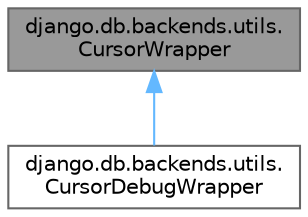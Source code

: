 digraph "django.db.backends.utils.CursorWrapper"
{
 // LATEX_PDF_SIZE
  bgcolor="transparent";
  edge [fontname=Helvetica,fontsize=10,labelfontname=Helvetica,labelfontsize=10];
  node [fontname=Helvetica,fontsize=10,shape=box,height=0.2,width=0.4];
  Node1 [id="Node000001",label="django.db.backends.utils.\lCursorWrapper",height=0.2,width=0.4,color="gray40", fillcolor="grey60", style="filled", fontcolor="black",tooltip=" "];
  Node1 -> Node2 [id="edge2_Node000001_Node000002",dir="back",color="steelblue1",style="solid",tooltip=" "];
  Node2 [id="Node000002",label="django.db.backends.utils.\lCursorDebugWrapper",height=0.2,width=0.4,color="gray40", fillcolor="white", style="filled",URL="$classdjango_1_1db_1_1backends_1_1utils_1_1CursorDebugWrapper.html",tooltip=" "];
}
